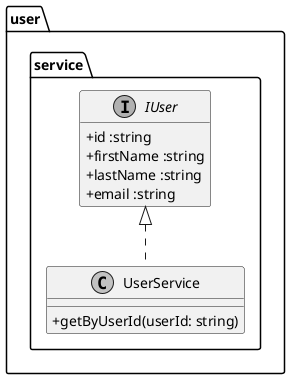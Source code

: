   @startuml

 skinparam monochrome true
 skinparam classAttributeIconSize 0
 top to bottom direction
package "user.service"{
  
interface "IUser" {
    + id :string
    + firstName :string
    + lastName :string
    + email :string
    
  }
  hide IUser  methods

  
class UserService{
  + getByUserId(userId: string)

}

  IUser <|.. UserService
  
}


@enduml